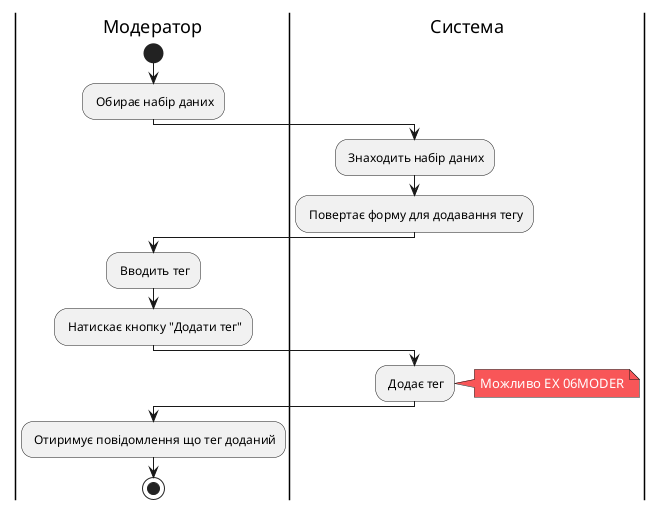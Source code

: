 @startuml
skinparam ArchimateBackgroundColor #ffffff
skinparam	shadowing false
skinparam Note {
	BackgroundColor #f85658
	FontColor #ffffff
}



|Модератор|
start
: Обирає набір даних;

|Система|
: Знаходить набір даних; 
: Повертає форму для додавання тегу;

|Модератор|
: Вводить тег;
: Натискає кнопку "Додати тег";

|Система|

: Додає тег;
note right
Можливо ЕХ 06MODER
end note

|Модератор|

: Отиримує повідомлення що тег доданий;

stop;


@enduml
